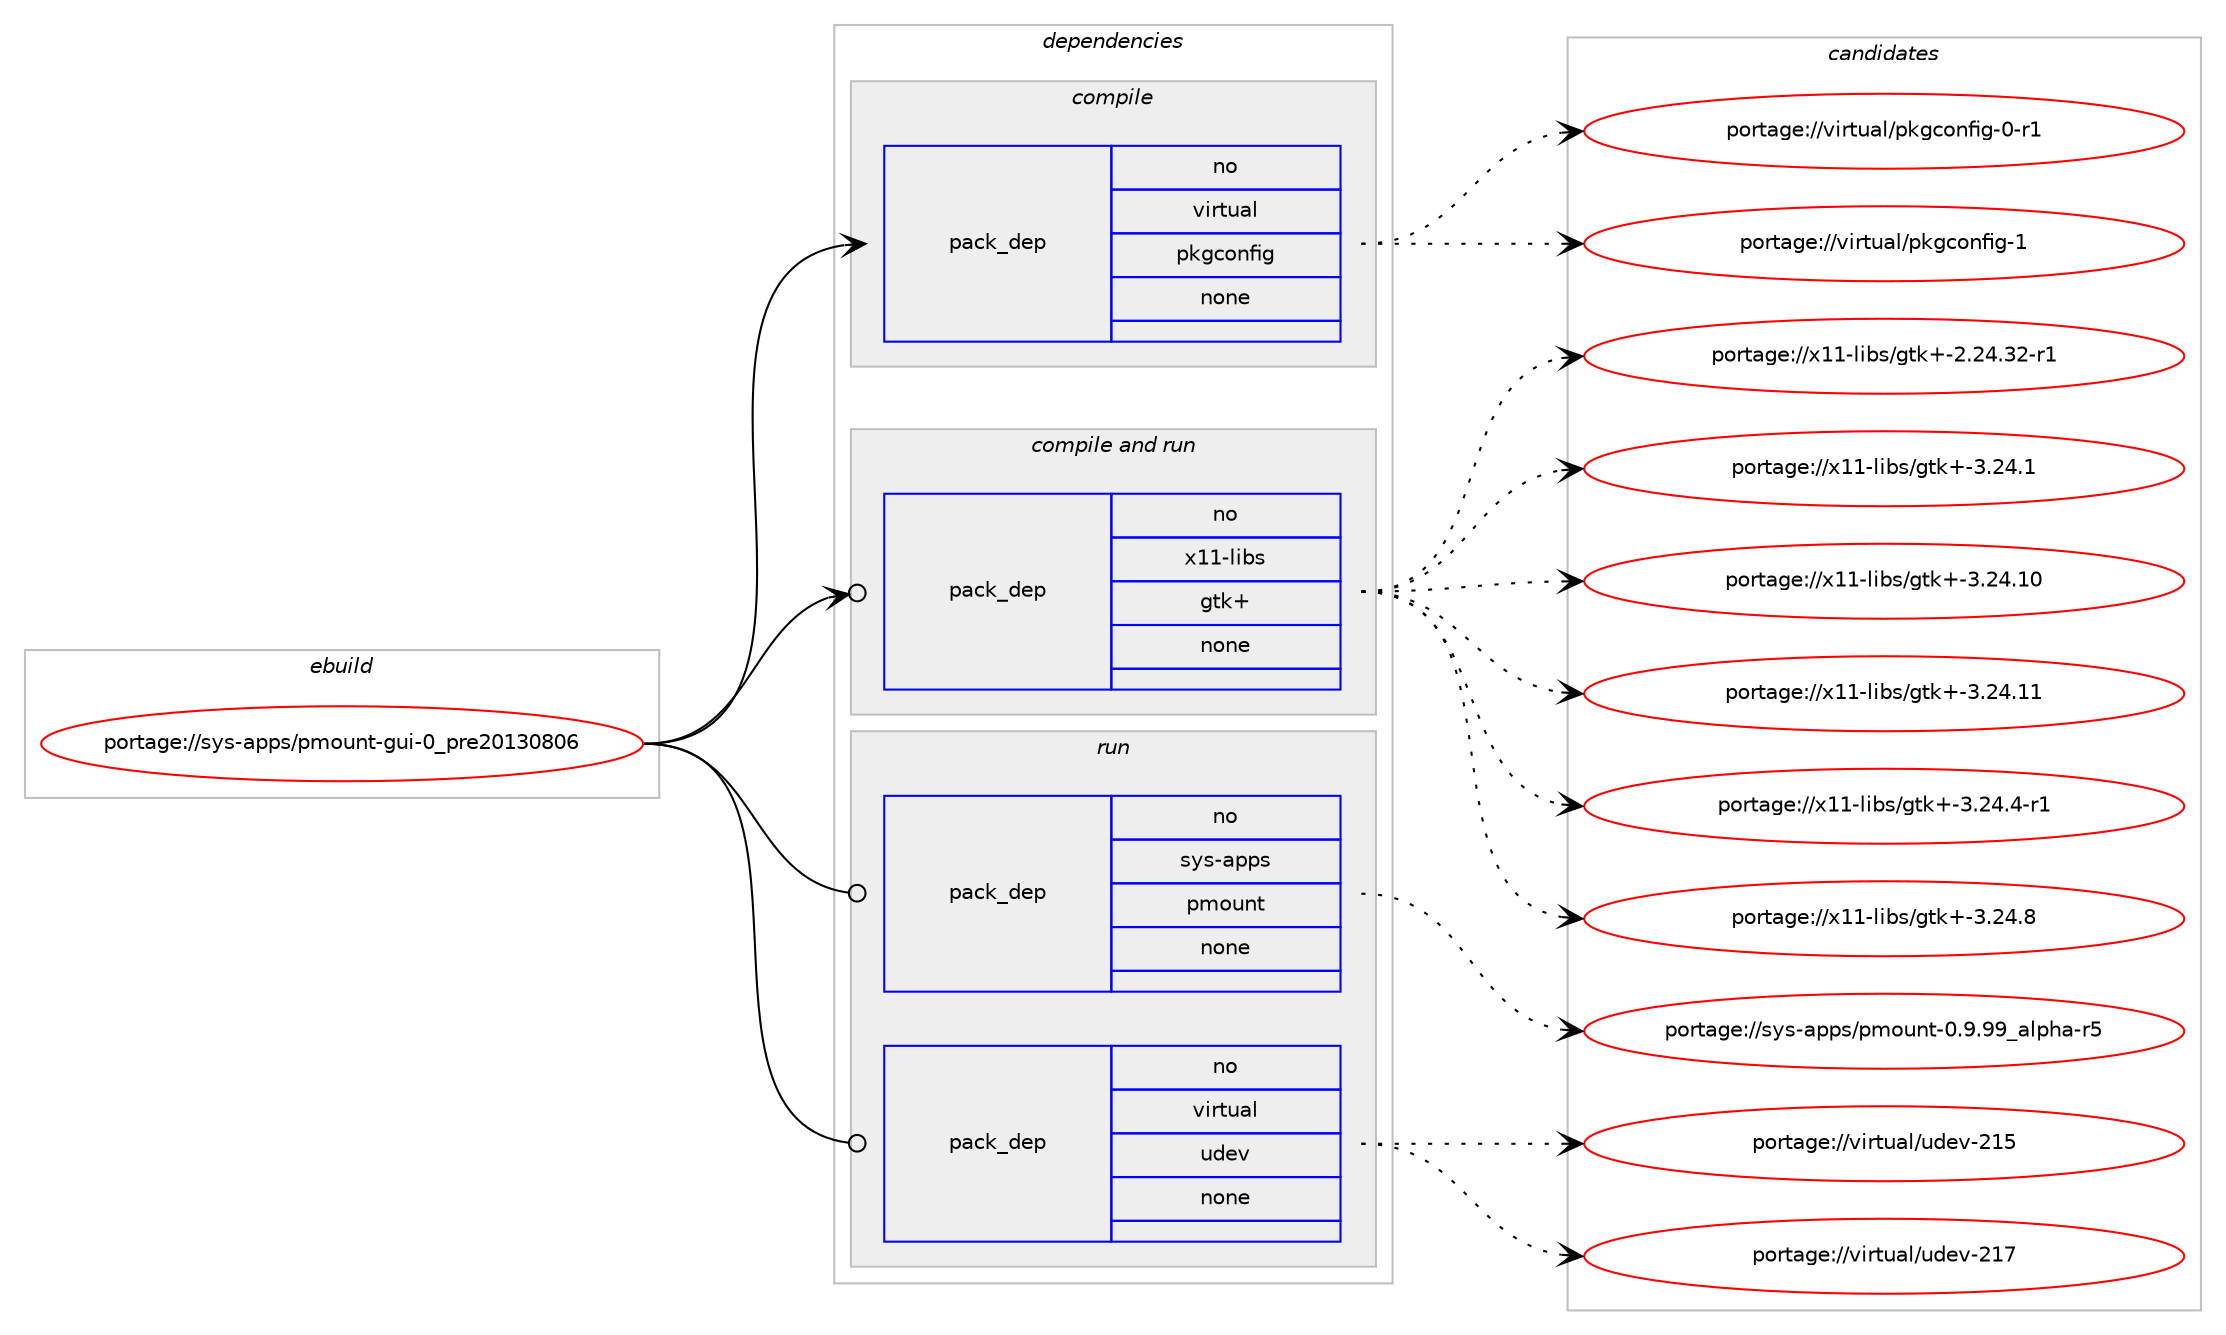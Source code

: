 digraph prolog {

# *************
# Graph options
# *************

newrank=true;
concentrate=true;
compound=true;
graph [rankdir=LR,fontname=Helvetica,fontsize=10,ranksep=1.5];#, ranksep=2.5, nodesep=0.2];
edge  [arrowhead=vee];
node  [fontname=Helvetica,fontsize=10];

# **********
# The ebuild
# **********

subgraph cluster_leftcol {
color=gray;
rank=same;
label=<<i>ebuild</i>>;
id [label="portage://sys-apps/pmount-gui-0_pre20130806", color=red, width=4, href="../sys-apps/pmount-gui-0_pre20130806.svg"];
}

# ****************
# The dependencies
# ****************

subgraph cluster_midcol {
color=gray;
label=<<i>dependencies</i>>;
subgraph cluster_compile {
fillcolor="#eeeeee";
style=filled;
label=<<i>compile</i>>;
subgraph pack303471 {
dependency410028 [label=<<TABLE BORDER="0" CELLBORDER="1" CELLSPACING="0" CELLPADDING="4" WIDTH="220"><TR><TD ROWSPAN="6" CELLPADDING="30">pack_dep</TD></TR><TR><TD WIDTH="110">no</TD></TR><TR><TD>virtual</TD></TR><TR><TD>pkgconfig</TD></TR><TR><TD>none</TD></TR><TR><TD></TD></TR></TABLE>>, shape=none, color=blue];
}
id:e -> dependency410028:w [weight=20,style="solid",arrowhead="vee"];
}
subgraph cluster_compileandrun {
fillcolor="#eeeeee";
style=filled;
label=<<i>compile and run</i>>;
subgraph pack303472 {
dependency410029 [label=<<TABLE BORDER="0" CELLBORDER="1" CELLSPACING="0" CELLPADDING="4" WIDTH="220"><TR><TD ROWSPAN="6" CELLPADDING="30">pack_dep</TD></TR><TR><TD WIDTH="110">no</TD></TR><TR><TD>x11-libs</TD></TR><TR><TD>gtk+</TD></TR><TR><TD>none</TD></TR><TR><TD></TD></TR></TABLE>>, shape=none, color=blue];
}
id:e -> dependency410029:w [weight=20,style="solid",arrowhead="odotvee"];
}
subgraph cluster_run {
fillcolor="#eeeeee";
style=filled;
label=<<i>run</i>>;
subgraph pack303473 {
dependency410030 [label=<<TABLE BORDER="0" CELLBORDER="1" CELLSPACING="0" CELLPADDING="4" WIDTH="220"><TR><TD ROWSPAN="6" CELLPADDING="30">pack_dep</TD></TR><TR><TD WIDTH="110">no</TD></TR><TR><TD>sys-apps</TD></TR><TR><TD>pmount</TD></TR><TR><TD>none</TD></TR><TR><TD></TD></TR></TABLE>>, shape=none, color=blue];
}
id:e -> dependency410030:w [weight=20,style="solid",arrowhead="odot"];
subgraph pack303474 {
dependency410031 [label=<<TABLE BORDER="0" CELLBORDER="1" CELLSPACING="0" CELLPADDING="4" WIDTH="220"><TR><TD ROWSPAN="6" CELLPADDING="30">pack_dep</TD></TR><TR><TD WIDTH="110">no</TD></TR><TR><TD>virtual</TD></TR><TR><TD>udev</TD></TR><TR><TD>none</TD></TR><TR><TD></TD></TR></TABLE>>, shape=none, color=blue];
}
id:e -> dependency410031:w [weight=20,style="solid",arrowhead="odot"];
}
}

# **************
# The candidates
# **************

subgraph cluster_choices {
rank=same;
color=gray;
label=<<i>candidates</i>>;

subgraph choice303471 {
color=black;
nodesep=1;
choiceportage11810511411611797108471121071039911111010210510345484511449 [label="portage://virtual/pkgconfig-0-r1", color=red, width=4,href="../virtual/pkgconfig-0-r1.svg"];
choiceportage1181051141161179710847112107103991111101021051034549 [label="portage://virtual/pkgconfig-1", color=red, width=4,href="../virtual/pkgconfig-1.svg"];
dependency410028:e -> choiceportage11810511411611797108471121071039911111010210510345484511449:w [style=dotted,weight="100"];
dependency410028:e -> choiceportage1181051141161179710847112107103991111101021051034549:w [style=dotted,weight="100"];
}
subgraph choice303472 {
color=black;
nodesep=1;
choiceportage12049494510810598115471031161074345504650524651504511449 [label="portage://x11-libs/gtk+-2.24.32-r1", color=red, width=4,href="../x11-libs/gtk+-2.24.32-r1.svg"];
choiceportage12049494510810598115471031161074345514650524649 [label="portage://x11-libs/gtk+-3.24.1", color=red, width=4,href="../x11-libs/gtk+-3.24.1.svg"];
choiceportage1204949451081059811547103116107434551465052464948 [label="portage://x11-libs/gtk+-3.24.10", color=red, width=4,href="../x11-libs/gtk+-3.24.10.svg"];
choiceportage1204949451081059811547103116107434551465052464949 [label="portage://x11-libs/gtk+-3.24.11", color=red, width=4,href="../x11-libs/gtk+-3.24.11.svg"];
choiceportage120494945108105981154710311610743455146505246524511449 [label="portage://x11-libs/gtk+-3.24.4-r1", color=red, width=4,href="../x11-libs/gtk+-3.24.4-r1.svg"];
choiceportage12049494510810598115471031161074345514650524656 [label="portage://x11-libs/gtk+-3.24.8", color=red, width=4,href="../x11-libs/gtk+-3.24.8.svg"];
dependency410029:e -> choiceportage12049494510810598115471031161074345504650524651504511449:w [style=dotted,weight="100"];
dependency410029:e -> choiceportage12049494510810598115471031161074345514650524649:w [style=dotted,weight="100"];
dependency410029:e -> choiceportage1204949451081059811547103116107434551465052464948:w [style=dotted,weight="100"];
dependency410029:e -> choiceportage1204949451081059811547103116107434551465052464949:w [style=dotted,weight="100"];
dependency410029:e -> choiceportage120494945108105981154710311610743455146505246524511449:w [style=dotted,weight="100"];
dependency410029:e -> choiceportage12049494510810598115471031161074345514650524656:w [style=dotted,weight="100"];
}
subgraph choice303473 {
color=black;
nodesep=1;
choiceportage115121115459711211211547112109111117110116454846574657579597108112104974511453 [label="portage://sys-apps/pmount-0.9.99_alpha-r5", color=red, width=4,href="../sys-apps/pmount-0.9.99_alpha-r5.svg"];
dependency410030:e -> choiceportage115121115459711211211547112109111117110116454846574657579597108112104974511453:w [style=dotted,weight="100"];
}
subgraph choice303474 {
color=black;
nodesep=1;
choiceportage118105114116117971084711710010111845504953 [label="portage://virtual/udev-215", color=red, width=4,href="../virtual/udev-215.svg"];
choiceportage118105114116117971084711710010111845504955 [label="portage://virtual/udev-217", color=red, width=4,href="../virtual/udev-217.svg"];
dependency410031:e -> choiceportage118105114116117971084711710010111845504953:w [style=dotted,weight="100"];
dependency410031:e -> choiceportage118105114116117971084711710010111845504955:w [style=dotted,weight="100"];
}
}

}
